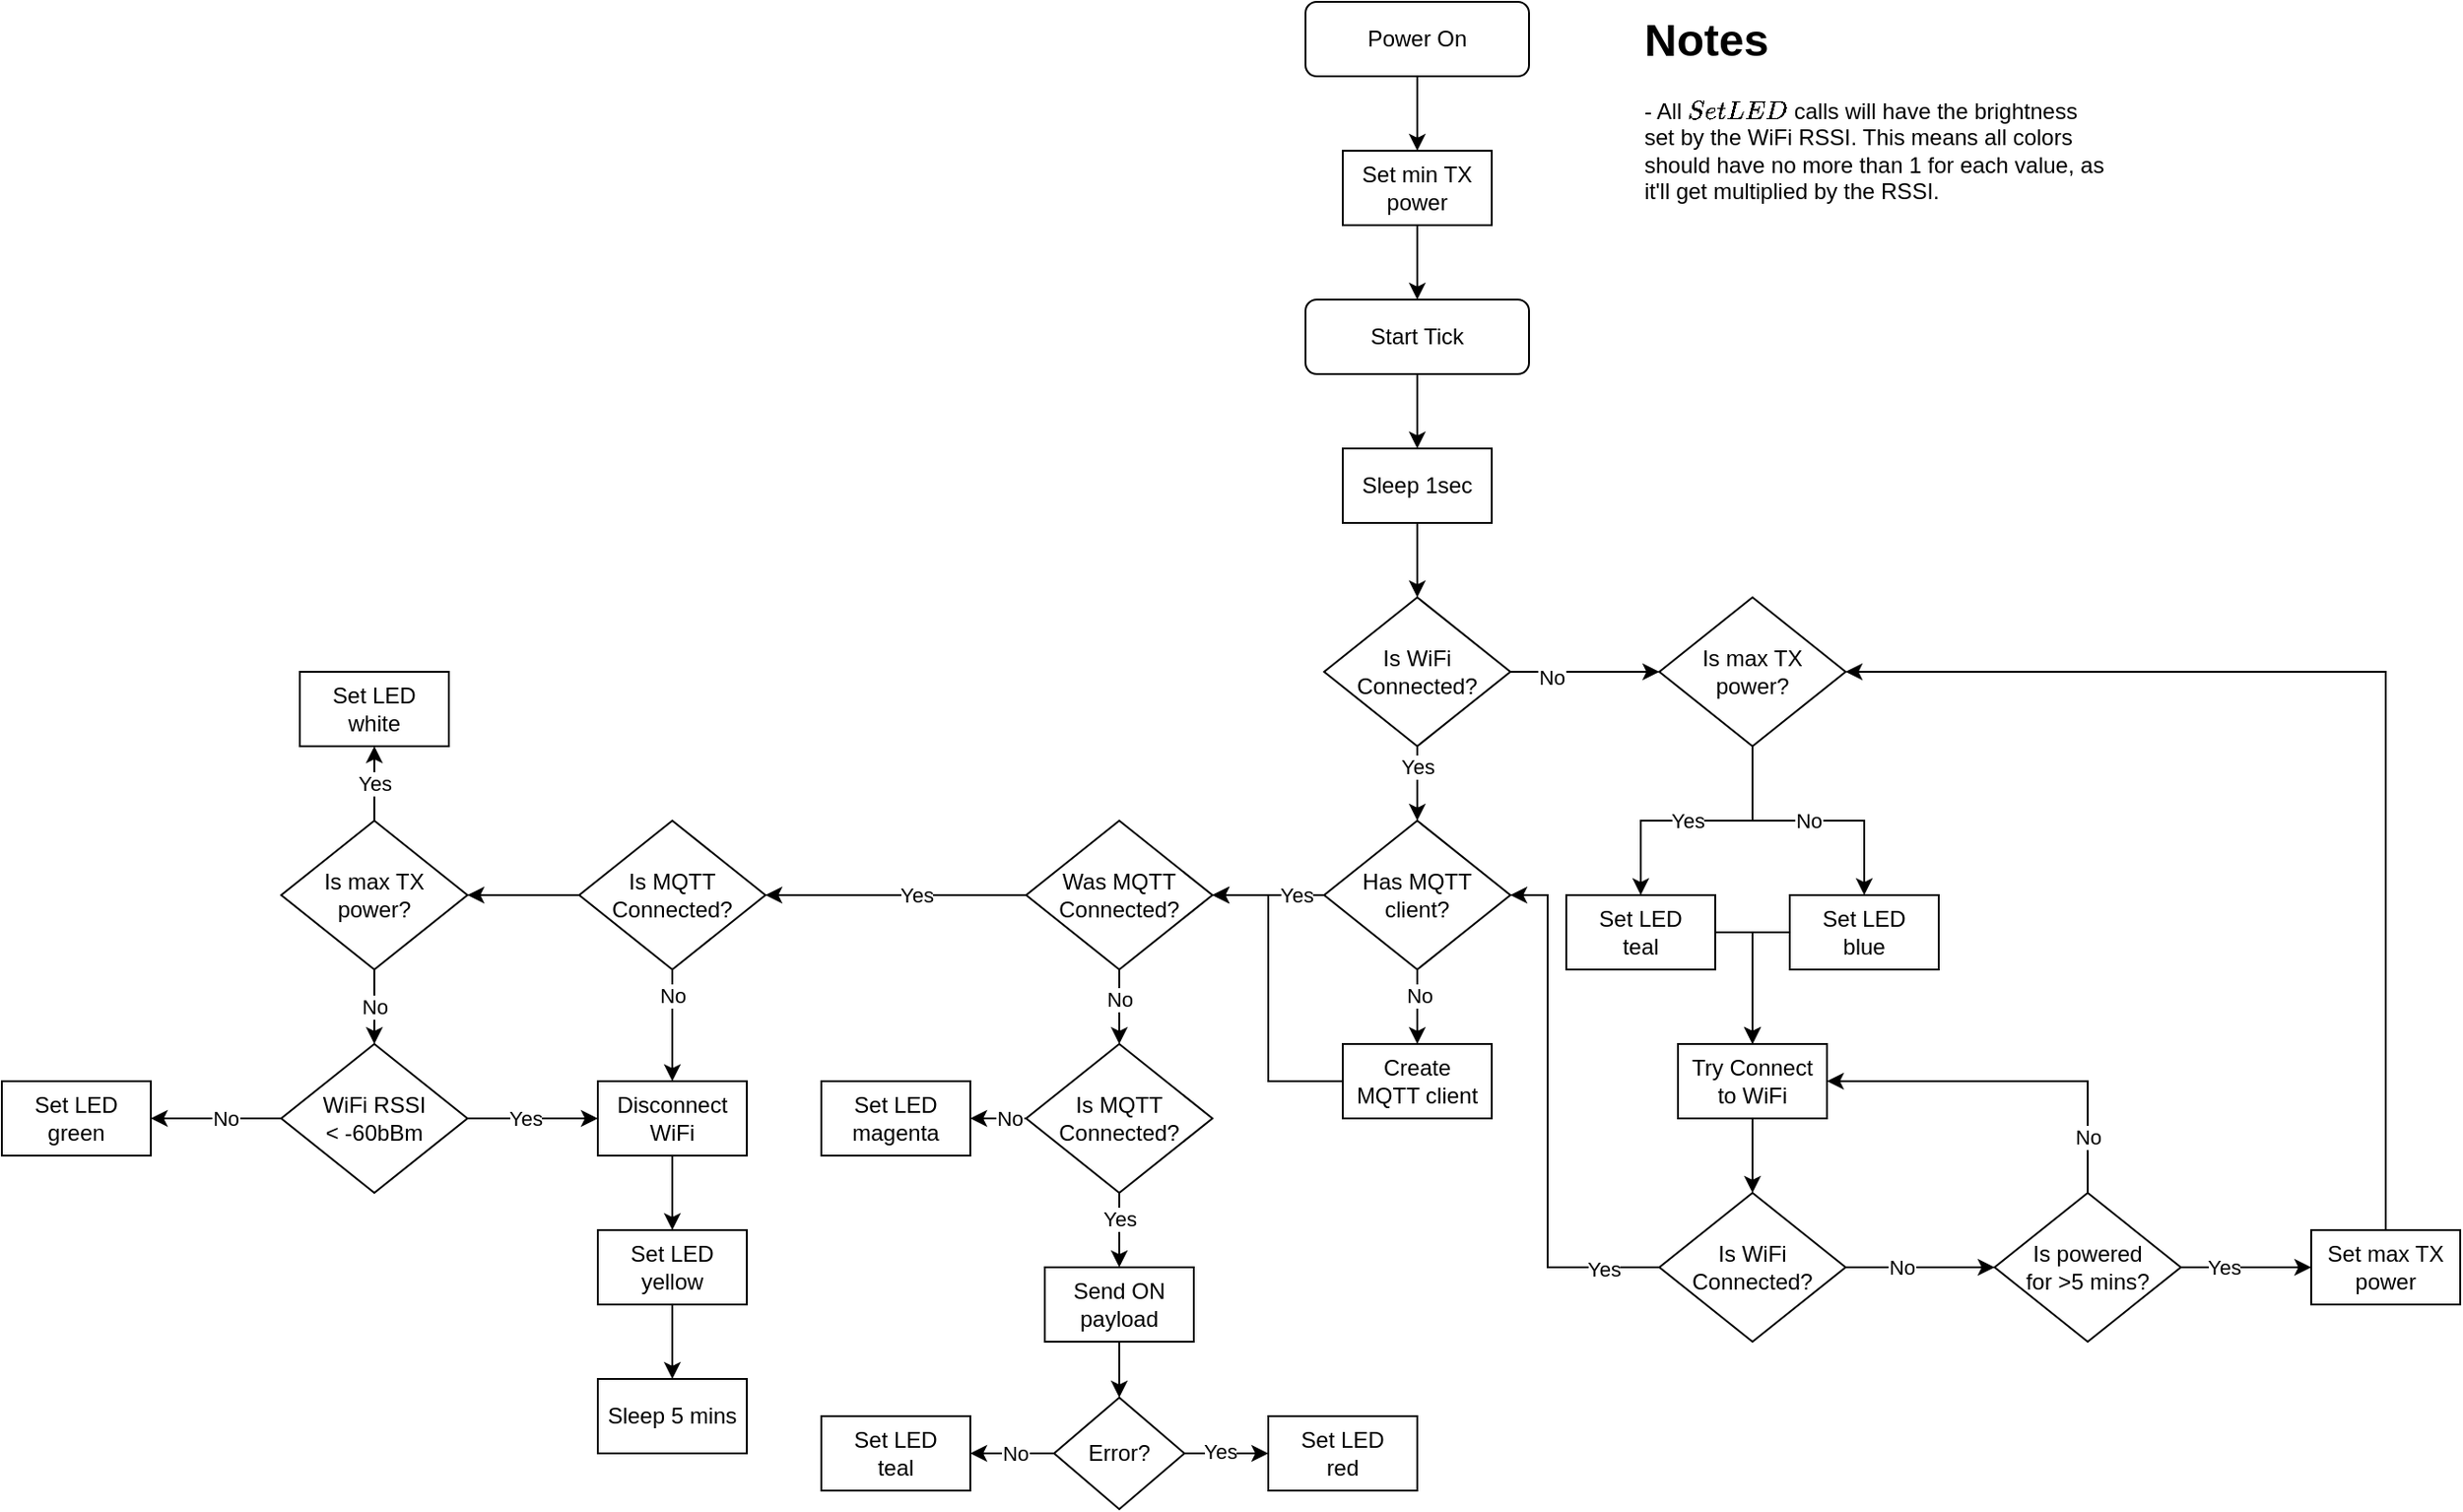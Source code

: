 <mxfile version="24.8.4">
  <diagram id="C5RBs43oDa-KdzZeNtuy" name="Page-1">
    <mxGraphModel dx="699" dy="647" grid="1" gridSize="10" guides="1" tooltips="1" connect="1" arrows="1" fold="1" page="1" pageScale="1" pageWidth="1600" pageHeight="1200" math="0" shadow="0">
      <root>
        <mxCell id="WIyWlLk6GJQsqaUBKTNV-0" />
        <mxCell id="WIyWlLk6GJQsqaUBKTNV-1" parent="WIyWlLk6GJQsqaUBKTNV-0" />
        <mxCell id="Z2-CFZTCciD8Wmbbkiqx-13" style="edgeStyle=orthogonalEdgeStyle;rounded=0;orthogonalLoop=1;jettySize=auto;html=1;entryX=0.5;entryY=0;entryDx=0;entryDy=0;" parent="WIyWlLk6GJQsqaUBKTNV-1" source="WIyWlLk6GJQsqaUBKTNV-3" target="Z2-CFZTCciD8Wmbbkiqx-12" edge="1">
          <mxGeometry relative="1" as="geometry" />
        </mxCell>
        <mxCell id="WIyWlLk6GJQsqaUBKTNV-3" value="&lt;div&gt;Power On&lt;/div&gt;" style="rounded=1;whiteSpace=wrap;html=1;fontSize=12;glass=0;strokeWidth=1;shadow=0;" parent="WIyWlLk6GJQsqaUBKTNV-1" vertex="1">
          <mxGeometry x="740" y="40" width="120" height="40" as="geometry" />
        </mxCell>
        <mxCell id="Z2-CFZTCciD8Wmbbkiqx-90" style="edgeStyle=orthogonalEdgeStyle;rounded=0;orthogonalLoop=1;jettySize=auto;html=1;exitX=0.5;exitY=1;exitDx=0;exitDy=0;entryX=0.5;entryY=0;entryDx=0;entryDy=0;" parent="WIyWlLk6GJQsqaUBKTNV-1" source="Z2-CFZTCciD8Wmbbkiqx-12" target="Z2-CFZTCciD8Wmbbkiqx-86" edge="1">
          <mxGeometry relative="1" as="geometry">
            <mxPoint x="800" y="240" as="targetPoint" />
          </mxGeometry>
        </mxCell>
        <mxCell id="Z2-CFZTCciD8Wmbbkiqx-12" value="Set min TX power" style="rounded=0;whiteSpace=wrap;html=1;" parent="WIyWlLk6GJQsqaUBKTNV-1" vertex="1">
          <mxGeometry x="760" y="120" width="80" height="40" as="geometry" />
        </mxCell>
        <mxCell id="Z2-CFZTCciD8Wmbbkiqx-36" style="edgeStyle=orthogonalEdgeStyle;rounded=0;orthogonalLoop=1;jettySize=auto;html=1;exitX=0.5;exitY=1;exitDx=0;exitDy=0;entryX=0.5;entryY=0;entryDx=0;entryDy=0;" parent="WIyWlLk6GJQsqaUBKTNV-1" source="Z2-CFZTCciD8Wmbbkiqx-3" target="Z2-CFZTCciD8Wmbbkiqx-126" edge="1">
          <mxGeometry relative="1" as="geometry">
            <mxPoint x="450.095" y="650" as="targetPoint" />
          </mxGeometry>
        </mxCell>
        <mxCell id="Z2-CFZTCciD8Wmbbkiqx-41" value="Yes" style="edgeLabel;html=1;align=center;verticalAlign=middle;resizable=0;points=[];" parent="Z2-CFZTCciD8Wmbbkiqx-36" vertex="1" connectable="0">
          <mxGeometry x="-0.589" y="-2" relative="1" as="geometry">
            <mxPoint x="2" y="3" as="offset" />
          </mxGeometry>
        </mxCell>
        <mxCell id="Z2-CFZTCciD8Wmbbkiqx-84" style="edgeStyle=orthogonalEdgeStyle;rounded=0;orthogonalLoop=1;jettySize=auto;html=1;exitX=1;exitY=0.5;exitDx=0;exitDy=0;entryX=0;entryY=0.5;entryDx=0;entryDy=0;" parent="WIyWlLk6GJQsqaUBKTNV-1" source="Z2-CFZTCciD8Wmbbkiqx-3" target="Z2-CFZTCciD8Wmbbkiqx-85" edge="1">
          <mxGeometry relative="1" as="geometry">
            <mxPoint x="970" y="390" as="targetPoint" />
          </mxGeometry>
        </mxCell>
        <mxCell id="Z2-CFZTCciD8Wmbbkiqx-92" value="No" style="edgeLabel;html=1;align=center;verticalAlign=middle;resizable=0;points=[];" parent="Z2-CFZTCciD8Wmbbkiqx-84" vertex="1" connectable="0">
          <mxGeometry x="-0.462" y="-3" relative="1" as="geometry">
            <mxPoint as="offset" />
          </mxGeometry>
        </mxCell>
        <mxCell id="Z2-CFZTCciD8Wmbbkiqx-3" value="&lt;div&gt;Is WiFi&lt;/div&gt;&lt;div&gt;Connected?&lt;br&gt;&lt;/div&gt;" style="rhombus;whiteSpace=wrap;html=1;" parent="WIyWlLk6GJQsqaUBKTNV-1" vertex="1">
          <mxGeometry x="750" y="360" width="100" height="80" as="geometry" />
        </mxCell>
        <mxCell id="Z2-CFZTCciD8Wmbbkiqx-17" style="edgeStyle=orthogonalEdgeStyle;rounded=0;orthogonalLoop=1;jettySize=auto;html=1;entryX=0.5;entryY=0;entryDx=0;entryDy=0;" parent="WIyWlLk6GJQsqaUBKTNV-1" source="Z2-CFZTCciD8Wmbbkiqx-9" target="Z2-CFZTCciD8Wmbbkiqx-18" edge="1">
          <mxGeometry relative="1" as="geometry">
            <mxPoint x="740" y="790" as="targetPoint" />
          </mxGeometry>
        </mxCell>
        <mxCell id="Z2-CFZTCciD8Wmbbkiqx-9" value="&lt;div&gt;Try Connect&lt;/div&gt;&lt;div&gt;to WiFi&lt;br&gt;&lt;/div&gt;" style="rounded=0;whiteSpace=wrap;html=1;" parent="WIyWlLk6GJQsqaUBKTNV-1" vertex="1">
          <mxGeometry x="940" y="600" width="80" height="40" as="geometry" />
        </mxCell>
        <mxCell id="Z2-CFZTCciD8Wmbbkiqx-32" style="edgeStyle=orthogonalEdgeStyle;rounded=0;orthogonalLoop=1;jettySize=auto;html=1;exitX=1;exitY=0.5;exitDx=0;exitDy=0;entryX=0;entryY=0.5;entryDx=0;entryDy=0;" parent="WIyWlLk6GJQsqaUBKTNV-1" source="Z2-CFZTCciD8Wmbbkiqx-18" target="Z2-CFZTCciD8Wmbbkiqx-23" edge="1">
          <mxGeometry relative="1" as="geometry">
            <mxPoint x="790" y="899.76" as="sourcePoint" />
            <mxPoint x="855" y="899.76" as="targetPoint" />
          </mxGeometry>
        </mxCell>
        <mxCell id="Z2-CFZTCciD8Wmbbkiqx-33" value="No" style="edgeLabel;html=1;align=center;verticalAlign=middle;resizable=0;points=[];" parent="Z2-CFZTCciD8Wmbbkiqx-32" vertex="1" connectable="0">
          <mxGeometry x="-0.155" relative="1" as="geometry">
            <mxPoint x="-4" as="offset" />
          </mxGeometry>
        </mxCell>
        <mxCell id="Z2-CFZTCciD8Wmbbkiqx-39" style="edgeStyle=orthogonalEdgeStyle;rounded=0;orthogonalLoop=1;jettySize=auto;html=1;entryX=1;entryY=0.5;entryDx=0;entryDy=0;" parent="WIyWlLk6GJQsqaUBKTNV-1" source="Z2-CFZTCciD8Wmbbkiqx-18" target="Z2-CFZTCciD8Wmbbkiqx-126" edge="1">
          <mxGeometry relative="1" as="geometry">
            <mxPoint x="450" y="720" as="targetPoint" />
            <Array as="points">
              <mxPoint x="870" y="720" />
              <mxPoint x="870" y="520" />
            </Array>
          </mxGeometry>
        </mxCell>
        <mxCell id="Z2-CFZTCciD8Wmbbkiqx-40" value="Yes" style="edgeLabel;html=1;align=center;verticalAlign=middle;resizable=0;points=[];" parent="Z2-CFZTCciD8Wmbbkiqx-39" vertex="1" connectable="0">
          <mxGeometry x="0.148" y="2" relative="1" as="geometry">
            <mxPoint x="32" y="101" as="offset" />
          </mxGeometry>
        </mxCell>
        <mxCell id="Z2-CFZTCciD8Wmbbkiqx-18" value="&lt;div&gt;Is WiFi&lt;/div&gt;&lt;div&gt;Connected?&lt;br&gt;&lt;/div&gt;" style="rhombus;whiteSpace=wrap;html=1;" parent="WIyWlLk6GJQsqaUBKTNV-1" vertex="1">
          <mxGeometry x="930" y="680" width="100" height="80" as="geometry" />
        </mxCell>
        <mxCell id="Z2-CFZTCciD8Wmbbkiqx-35" style="edgeStyle=orthogonalEdgeStyle;rounded=0;orthogonalLoop=1;jettySize=auto;html=1;exitX=0.5;exitY=0;exitDx=0;exitDy=0;entryX=1;entryY=0.5;entryDx=0;entryDy=0;" parent="WIyWlLk6GJQsqaUBKTNV-1" source="Z2-CFZTCciD8Wmbbkiqx-21" target="Z2-CFZTCciD8Wmbbkiqx-85" edge="1">
          <mxGeometry relative="1" as="geometry">
            <mxPoint x="905" y="700" as="targetPoint" />
            <Array as="points">
              <mxPoint x="1320" y="400" />
            </Array>
          </mxGeometry>
        </mxCell>
        <mxCell id="Z2-CFZTCciD8Wmbbkiqx-21" value="Set max TX power" style="rounded=0;whiteSpace=wrap;html=1;" parent="WIyWlLk6GJQsqaUBKTNV-1" vertex="1">
          <mxGeometry x="1280" y="700" width="80" height="40" as="geometry" />
        </mxCell>
        <mxCell id="Z2-CFZTCciD8Wmbbkiqx-28" style="edgeStyle=orthogonalEdgeStyle;rounded=0;orthogonalLoop=1;jettySize=auto;html=1;exitX=0.5;exitY=0;exitDx=0;exitDy=0;entryX=1;entryY=0.5;entryDx=0;entryDy=0;" parent="WIyWlLk6GJQsqaUBKTNV-1" source="Z2-CFZTCciD8Wmbbkiqx-23" target="Z2-CFZTCciD8Wmbbkiqx-9" edge="1">
          <mxGeometry relative="1" as="geometry" />
        </mxCell>
        <mxCell id="Z2-CFZTCciD8Wmbbkiqx-29" value="No" style="edgeLabel;html=1;align=center;verticalAlign=middle;resizable=0;points=[];" parent="Z2-CFZTCciD8Wmbbkiqx-28" vertex="1" connectable="0">
          <mxGeometry x="-0.601" y="1" relative="1" as="geometry">
            <mxPoint x="1" y="10" as="offset" />
          </mxGeometry>
        </mxCell>
        <mxCell id="Z2-CFZTCciD8Wmbbkiqx-30" style="edgeStyle=orthogonalEdgeStyle;rounded=0;orthogonalLoop=1;jettySize=auto;html=1;exitX=1;exitY=0.5;exitDx=0;exitDy=0;entryX=0;entryY=0.5;entryDx=0;entryDy=0;" parent="WIyWlLk6GJQsqaUBKTNV-1" source="Z2-CFZTCciD8Wmbbkiqx-23" target="Z2-CFZTCciD8Wmbbkiqx-21" edge="1">
          <mxGeometry relative="1" as="geometry">
            <mxPoint x="1240" y="700" as="targetPoint" />
          </mxGeometry>
        </mxCell>
        <mxCell id="Z2-CFZTCciD8Wmbbkiqx-31" value="Yes" style="edgeLabel;html=1;align=center;verticalAlign=middle;resizable=0;points=[];" parent="Z2-CFZTCciD8Wmbbkiqx-30" vertex="1" connectable="0">
          <mxGeometry x="-0.364" y="-1" relative="1" as="geometry">
            <mxPoint y="-1" as="offset" />
          </mxGeometry>
        </mxCell>
        <mxCell id="Z2-CFZTCciD8Wmbbkiqx-23" value="&lt;div&gt;Is powered&lt;/div&gt;&lt;div&gt;for &amp;gt;5 mins?&lt;br&gt;&lt;/div&gt;" style="rhombus;whiteSpace=wrap;html=1;" parent="WIyWlLk6GJQsqaUBKTNV-1" vertex="1">
          <mxGeometry x="1110" y="680" width="100" height="80" as="geometry" />
        </mxCell>
        <mxCell id="Z2-CFZTCciD8Wmbbkiqx-61" style="edgeStyle=orthogonalEdgeStyle;rounded=0;orthogonalLoop=1;jettySize=auto;html=1;exitX=0;exitY=0.5;exitDx=0;exitDy=0;entryX=1;entryY=0.5;entryDx=0;entryDy=0;" parent="WIyWlLk6GJQsqaUBKTNV-1" source="Z2-CFZTCciD8Wmbbkiqx-38" target="Z2-CFZTCciD8Wmbbkiqx-60" edge="1">
          <mxGeometry relative="1" as="geometry">
            <Array as="points">
              <mxPoint x="510" y="520" />
              <mxPoint x="510" y="520" />
            </Array>
          </mxGeometry>
        </mxCell>
        <mxCell id="Z2-CFZTCciD8Wmbbkiqx-62" value="Yes" style="edgeLabel;html=1;align=center;verticalAlign=middle;resizable=0;points=[];" parent="Z2-CFZTCciD8Wmbbkiqx-61" vertex="1" connectable="0">
          <mxGeometry x="-0.337" y="-1" relative="1" as="geometry">
            <mxPoint x="-13" y="1" as="offset" />
          </mxGeometry>
        </mxCell>
        <mxCell id="Z2-CFZTCciD8Wmbbkiqx-109" style="edgeStyle=orthogonalEdgeStyle;rounded=0;orthogonalLoop=1;jettySize=auto;html=1;exitX=0.5;exitY=1;exitDx=0;exitDy=0;entryX=0.5;entryY=0;entryDx=0;entryDy=0;" parent="WIyWlLk6GJQsqaUBKTNV-1" source="Z2-CFZTCciD8Wmbbkiqx-38" target="Z2-CFZTCciD8Wmbbkiqx-111" edge="1">
          <mxGeometry relative="1" as="geometry">
            <mxPoint x="629.826" y="600" as="targetPoint" />
          </mxGeometry>
        </mxCell>
        <mxCell id="Z2-CFZTCciD8Wmbbkiqx-110" value="No" style="edgeLabel;html=1;align=center;verticalAlign=middle;resizable=0;points=[];" parent="Z2-CFZTCciD8Wmbbkiqx-109" vertex="1" connectable="0">
          <mxGeometry x="-0.215" y="1" relative="1" as="geometry">
            <mxPoint x="-1" as="offset" />
          </mxGeometry>
        </mxCell>
        <mxCell id="Z2-CFZTCciD8Wmbbkiqx-38" value="&lt;div&gt;Was MQTT&lt;/div&gt;&lt;div&gt;Connected?&lt;br&gt;&lt;/div&gt;" style="rhombus;whiteSpace=wrap;html=1;" parent="WIyWlLk6GJQsqaUBKTNV-1" vertex="1">
          <mxGeometry x="590" y="480" width="100" height="80" as="geometry" />
        </mxCell>
        <mxCell id="Z2-CFZTCciD8Wmbbkiqx-66" style="edgeStyle=orthogonalEdgeStyle;rounded=0;orthogonalLoop=1;jettySize=auto;html=1;exitX=0.5;exitY=1;exitDx=0;exitDy=0;entryX=0.5;entryY=0;entryDx=0;entryDy=0;" parent="WIyWlLk6GJQsqaUBKTNV-1" source="Z2-CFZTCciD8Wmbbkiqx-60" target="Z2-CFZTCciD8Wmbbkiqx-65" edge="1">
          <mxGeometry relative="1" as="geometry">
            <mxPoint x="410" y="580" as="sourcePoint" />
            <mxPoint x="370" y="580" as="targetPoint" />
            <Array as="points">
              <mxPoint x="400" y="580" />
              <mxPoint x="400" y="580" />
            </Array>
          </mxGeometry>
        </mxCell>
        <mxCell id="Z2-CFZTCciD8Wmbbkiqx-107" value="No" style="edgeLabel;html=1;align=center;verticalAlign=middle;resizable=0;points=[];" parent="Z2-CFZTCciD8Wmbbkiqx-66" vertex="1" connectable="0">
          <mxGeometry x="-0.685" y="-1" relative="1" as="geometry">
            <mxPoint x="1" y="4" as="offset" />
          </mxGeometry>
        </mxCell>
        <mxCell id="i-VWczRhdi5ESSvkI8I1-12" style="edgeStyle=orthogonalEdgeStyle;rounded=0;orthogonalLoop=1;jettySize=auto;html=1;exitX=0;exitY=0.5;exitDx=0;exitDy=0;entryX=1;entryY=0.5;entryDx=0;entryDy=0;" edge="1" parent="WIyWlLk6GJQsqaUBKTNV-1" source="Z2-CFZTCciD8Wmbbkiqx-60" target="i-VWczRhdi5ESSvkI8I1-0">
          <mxGeometry relative="1" as="geometry" />
        </mxCell>
        <mxCell id="Z2-CFZTCciD8Wmbbkiqx-60" value="&lt;div&gt;Is MQTT&lt;/div&gt;&lt;div&gt;Connected?&lt;br&gt;&lt;/div&gt;" style="rhombus;whiteSpace=wrap;html=1;" parent="WIyWlLk6GJQsqaUBKTNV-1" vertex="1">
          <mxGeometry x="350" y="480" width="100" height="80" as="geometry" />
        </mxCell>
        <mxCell id="Z2-CFZTCciD8Wmbbkiqx-72" style="edgeStyle=orthogonalEdgeStyle;rounded=0;orthogonalLoop=1;jettySize=auto;html=1;entryX=0.5;entryY=0;entryDx=0;entryDy=0;" parent="WIyWlLk6GJQsqaUBKTNV-1" source="Z2-CFZTCciD8Wmbbkiqx-65" target="Z2-CFZTCciD8Wmbbkiqx-120" edge="1">
          <mxGeometry relative="1" as="geometry" />
        </mxCell>
        <mxCell id="Z2-CFZTCciD8Wmbbkiqx-65" value="&lt;div&gt;Disconnect&lt;/div&gt;&lt;div&gt;WiFi&lt;br&gt;&lt;/div&gt;" style="rounded=0;whiteSpace=wrap;html=1;" parent="WIyWlLk6GJQsqaUBKTNV-1" vertex="1">
          <mxGeometry x="360" y="620" width="80" height="40" as="geometry" />
        </mxCell>
        <mxCell id="Z2-CFZTCciD8Wmbbkiqx-71" value="Sleep 5 mins" style="rounded=0;whiteSpace=wrap;html=1;" parent="WIyWlLk6GJQsqaUBKTNV-1" vertex="1">
          <mxGeometry x="360" y="780" width="80" height="40" as="geometry" />
        </mxCell>
        <mxCell id="Z2-CFZTCciD8Wmbbkiqx-93" style="edgeStyle=orthogonalEdgeStyle;rounded=0;orthogonalLoop=1;jettySize=auto;html=1;entryX=0.5;entryY=0;entryDx=0;entryDy=0;exitX=0.5;exitY=1;exitDx=0;exitDy=0;" parent="WIyWlLk6GJQsqaUBKTNV-1" source="Z2-CFZTCciD8Wmbbkiqx-85" target="Z2-CFZTCciD8Wmbbkiqx-94" edge="1">
          <mxGeometry relative="1" as="geometry">
            <mxPoint x="1120" y="440" as="targetPoint" />
            <Array as="points">
              <mxPoint x="980" y="480" />
              <mxPoint x="1040" y="480" />
            </Array>
          </mxGeometry>
        </mxCell>
        <mxCell id="Z2-CFZTCciD8Wmbbkiqx-97" value="No" style="edgeLabel;html=1;align=center;verticalAlign=middle;resizable=0;points=[];" parent="Z2-CFZTCciD8Wmbbkiqx-93" vertex="1" connectable="0">
          <mxGeometry x="-0.749" y="-2" relative="1" as="geometry">
            <mxPoint x="32" y="22" as="offset" />
          </mxGeometry>
        </mxCell>
        <mxCell id="Z2-CFZTCciD8Wmbbkiqx-96" style="edgeStyle=orthogonalEdgeStyle;rounded=0;orthogonalLoop=1;jettySize=auto;html=1;exitX=0.5;exitY=1;exitDx=0;exitDy=0;entryX=0.5;entryY=0;entryDx=0;entryDy=0;" parent="WIyWlLk6GJQsqaUBKTNV-1" source="Z2-CFZTCciD8Wmbbkiqx-85" target="Z2-CFZTCciD8Wmbbkiqx-95" edge="1">
          <mxGeometry relative="1" as="geometry">
            <Array as="points">
              <mxPoint x="980" y="480" />
              <mxPoint x="920" y="480" />
            </Array>
          </mxGeometry>
        </mxCell>
        <mxCell id="Z2-CFZTCciD8Wmbbkiqx-98" value="Yes" style="edgeLabel;html=1;align=center;verticalAlign=middle;resizable=0;points=[];" parent="Z2-CFZTCciD8Wmbbkiqx-96" vertex="1" connectable="0">
          <mxGeometry x="-0.584" y="1" relative="1" as="geometry">
            <mxPoint x="-36" y="11" as="offset" />
          </mxGeometry>
        </mxCell>
        <mxCell id="Z2-CFZTCciD8Wmbbkiqx-85" value="&lt;div&gt;Is max TX&lt;/div&gt;&lt;div&gt;power?&lt;br&gt;&lt;/div&gt;" style="rhombus;whiteSpace=wrap;html=1;" parent="WIyWlLk6GJQsqaUBKTNV-1" vertex="1">
          <mxGeometry x="930" y="360" width="100" height="80" as="geometry" />
        </mxCell>
        <mxCell id="Z2-CFZTCciD8Wmbbkiqx-88" style="edgeStyle=orthogonalEdgeStyle;rounded=0;orthogonalLoop=1;jettySize=auto;html=1;exitX=0.5;exitY=1;exitDx=0;exitDy=0;entryX=0.5;entryY=0;entryDx=0;entryDy=0;" parent="WIyWlLk6GJQsqaUBKTNV-1" source="Z2-CFZTCciD8Wmbbkiqx-81" target="Z2-CFZTCciD8Wmbbkiqx-3" edge="1">
          <mxGeometry relative="1" as="geometry" />
        </mxCell>
        <mxCell id="Z2-CFZTCciD8Wmbbkiqx-81" value="Sleep 1sec" style="rounded=0;whiteSpace=wrap;html=1;" parent="WIyWlLk6GJQsqaUBKTNV-1" vertex="1">
          <mxGeometry x="760" y="280" width="80" height="40" as="geometry" />
        </mxCell>
        <mxCell id="Z2-CFZTCciD8Wmbbkiqx-87" style="edgeStyle=orthogonalEdgeStyle;rounded=0;orthogonalLoop=1;jettySize=auto;html=1;exitX=0.5;exitY=1;exitDx=0;exitDy=0;entryX=0.5;entryY=0;entryDx=0;entryDy=0;" parent="WIyWlLk6GJQsqaUBKTNV-1" source="Z2-CFZTCciD8Wmbbkiqx-86" target="Z2-CFZTCciD8Wmbbkiqx-81" edge="1">
          <mxGeometry relative="1" as="geometry" />
        </mxCell>
        <mxCell id="Z2-CFZTCciD8Wmbbkiqx-86" value="&lt;div&gt;Start Tick&lt;/div&gt;" style="rounded=1;whiteSpace=wrap;html=1;fontSize=12;glass=0;strokeWidth=1;shadow=0;gradientColor=none;" parent="WIyWlLk6GJQsqaUBKTNV-1" vertex="1">
          <mxGeometry x="740" y="200" width="120" height="40" as="geometry" />
        </mxCell>
        <mxCell id="Z2-CFZTCciD8Wmbbkiqx-101" style="edgeStyle=orthogonalEdgeStyle;rounded=0;orthogonalLoop=1;jettySize=auto;html=1;exitX=0;exitY=0.5;exitDx=0;exitDy=0;entryX=0.5;entryY=0;entryDx=0;entryDy=0;" parent="WIyWlLk6GJQsqaUBKTNV-1" source="Z2-CFZTCciD8Wmbbkiqx-94" target="Z2-CFZTCciD8Wmbbkiqx-9" edge="1">
          <mxGeometry relative="1" as="geometry" />
        </mxCell>
        <mxCell id="Z2-CFZTCciD8Wmbbkiqx-94" value="&lt;div&gt;Set LED&lt;/div&gt;&lt;div&gt;blue&lt;br&gt;&lt;/div&gt;" style="rounded=0;whiteSpace=wrap;html=1;" parent="WIyWlLk6GJQsqaUBKTNV-1" vertex="1">
          <mxGeometry x="1000" y="520" width="80" height="40" as="geometry" />
        </mxCell>
        <mxCell id="Z2-CFZTCciD8Wmbbkiqx-99" style="edgeStyle=orthogonalEdgeStyle;rounded=0;orthogonalLoop=1;jettySize=auto;html=1;exitX=1;exitY=0.5;exitDx=0;exitDy=0;entryX=0.5;entryY=0;entryDx=0;entryDy=0;" parent="WIyWlLk6GJQsqaUBKTNV-1" source="Z2-CFZTCciD8Wmbbkiqx-95" target="Z2-CFZTCciD8Wmbbkiqx-9" edge="1">
          <mxGeometry relative="1" as="geometry" />
        </mxCell>
        <mxCell id="Z2-CFZTCciD8Wmbbkiqx-95" value="&lt;div&gt;Set LED&lt;/div&gt;&lt;div&gt;teal&lt;br&gt;&lt;/div&gt;" style="rounded=0;whiteSpace=wrap;html=1;" parent="WIyWlLk6GJQsqaUBKTNV-1" vertex="1">
          <mxGeometry x="880" y="520" width="80" height="40" as="geometry" />
        </mxCell>
        <mxCell id="Z2-CFZTCciD8Wmbbkiqx-118" style="edgeStyle=orthogonalEdgeStyle;rounded=0;orthogonalLoop=1;jettySize=auto;html=1;exitX=0.5;exitY=1;exitDx=0;exitDy=0;entryX=0.5;entryY=0;entryDx=0;entryDy=0;" parent="WIyWlLk6GJQsqaUBKTNV-1" source="Z2-CFZTCciD8Wmbbkiqx-108" target="Z2-CFZTCciD8Wmbbkiqx-133" edge="1">
          <mxGeometry relative="1" as="geometry" />
        </mxCell>
        <mxCell id="Z2-CFZTCciD8Wmbbkiqx-108" value="&lt;div&gt;Send ON&lt;/div&gt;&lt;div&gt;payload&lt;br&gt;&lt;/div&gt;" style="rounded=0;whiteSpace=wrap;html=1;" parent="WIyWlLk6GJQsqaUBKTNV-1" vertex="1">
          <mxGeometry x="600" y="720" width="80" height="40" as="geometry" />
        </mxCell>
        <mxCell id="Z2-CFZTCciD8Wmbbkiqx-112" style="edgeStyle=orthogonalEdgeStyle;rounded=0;orthogonalLoop=1;jettySize=auto;html=1;entryX=1;entryY=0.5;entryDx=0;entryDy=0;" parent="WIyWlLk6GJQsqaUBKTNV-1" source="Z2-CFZTCciD8Wmbbkiqx-111" target="Z2-CFZTCciD8Wmbbkiqx-114" edge="1">
          <mxGeometry relative="1" as="geometry">
            <mxPoint x="480" y="640" as="targetPoint" />
          </mxGeometry>
        </mxCell>
        <mxCell id="Z2-CFZTCciD8Wmbbkiqx-113" value="No" style="edgeLabel;html=1;align=center;verticalAlign=middle;resizable=0;points=[];" parent="Z2-CFZTCciD8Wmbbkiqx-112" vertex="1" connectable="0">
          <mxGeometry x="-0.066" y="1" relative="1" as="geometry">
            <mxPoint x="7" y="1" as="offset" />
          </mxGeometry>
        </mxCell>
        <mxCell id="Z2-CFZTCciD8Wmbbkiqx-115" style="edgeStyle=orthogonalEdgeStyle;rounded=0;orthogonalLoop=1;jettySize=auto;html=1;exitX=0.5;exitY=1;exitDx=0;exitDy=0;entryX=0.5;entryY=0;entryDx=0;entryDy=0;" parent="WIyWlLk6GJQsqaUBKTNV-1" source="Z2-CFZTCciD8Wmbbkiqx-111" target="Z2-CFZTCciD8Wmbbkiqx-108" edge="1">
          <mxGeometry relative="1" as="geometry" />
        </mxCell>
        <mxCell id="Z2-CFZTCciD8Wmbbkiqx-116" value="Yes" style="edgeLabel;html=1;align=center;verticalAlign=middle;resizable=0;points=[];" parent="Z2-CFZTCciD8Wmbbkiqx-115" vertex="1" connectable="0">
          <mxGeometry x="-0.33" relative="1" as="geometry">
            <mxPoint as="offset" />
          </mxGeometry>
        </mxCell>
        <mxCell id="Z2-CFZTCciD8Wmbbkiqx-111" value="&lt;div&gt;Is MQTT&lt;/div&gt;&lt;div&gt;Connected?&lt;br&gt;&lt;/div&gt;" style="rhombus;whiteSpace=wrap;html=1;" parent="WIyWlLk6GJQsqaUBKTNV-1" vertex="1">
          <mxGeometry x="590" y="600" width="100" height="80" as="geometry" />
        </mxCell>
        <mxCell id="Z2-CFZTCciD8Wmbbkiqx-114" value="&lt;div&gt;Set LED&lt;/div&gt;&lt;div&gt;magenta&lt;br&gt;&lt;/div&gt;" style="rounded=0;whiteSpace=wrap;html=1;" parent="WIyWlLk6GJQsqaUBKTNV-1" vertex="1">
          <mxGeometry x="480" y="620" width="80" height="40" as="geometry" />
        </mxCell>
        <mxCell id="Z2-CFZTCciD8Wmbbkiqx-117" value="&lt;div&gt;Set LED&lt;/div&gt;&lt;div&gt;teal&lt;br&gt;&lt;/div&gt;" style="rounded=0;whiteSpace=wrap;html=1;" parent="WIyWlLk6GJQsqaUBKTNV-1" vertex="1">
          <mxGeometry x="480" y="800" width="80" height="40" as="geometry" />
        </mxCell>
        <mxCell id="Z2-CFZTCciD8Wmbbkiqx-119" value="&lt;div&gt;Set LED&lt;/div&gt;&lt;div&gt;green&lt;br&gt;&lt;/div&gt;" style="rounded=0;whiteSpace=wrap;html=1;" parent="WIyWlLk6GJQsqaUBKTNV-1" vertex="1">
          <mxGeometry x="40" y="620" width="80" height="40" as="geometry" />
        </mxCell>
        <mxCell id="Z2-CFZTCciD8Wmbbkiqx-121" style="edgeStyle=orthogonalEdgeStyle;rounded=0;orthogonalLoop=1;jettySize=auto;html=1;exitX=0.5;exitY=1;exitDx=0;exitDy=0;entryX=0.5;entryY=0;entryDx=0;entryDy=0;" parent="WIyWlLk6GJQsqaUBKTNV-1" source="Z2-CFZTCciD8Wmbbkiqx-120" target="Z2-CFZTCciD8Wmbbkiqx-71" edge="1">
          <mxGeometry relative="1" as="geometry" />
        </mxCell>
        <mxCell id="Z2-CFZTCciD8Wmbbkiqx-120" value="&lt;div&gt;Set LED&lt;/div&gt;&lt;div&gt;yellow&lt;br&gt;&lt;/div&gt;" style="rounded=0;whiteSpace=wrap;html=1;" parent="WIyWlLk6GJQsqaUBKTNV-1" vertex="1">
          <mxGeometry x="360" y="700" width="80" height="40" as="geometry" />
        </mxCell>
        <mxCell id="Z2-CFZTCciD8Wmbbkiqx-124" value="&lt;h1 style=&quot;margin-top: 0px;&quot;&gt;Notes&lt;/h1&gt;&lt;div&gt;- All `Set LED` calls will have the brightness set by the WiFi RSSI. This means all colors should have no more than 1 for each value, as it&#39;ll get multiplied by the RSSI.&lt;br&gt;&lt;/div&gt;" style="text;html=1;whiteSpace=wrap;overflow=hidden;rounded=0;" parent="WIyWlLk6GJQsqaUBKTNV-1" vertex="1">
          <mxGeometry x="920" y="40" width="250" height="140" as="geometry" />
        </mxCell>
        <mxCell id="Z2-CFZTCciD8Wmbbkiqx-127" style="edgeStyle=orthogonalEdgeStyle;rounded=0;orthogonalLoop=1;jettySize=auto;html=1;exitX=0;exitY=0.5;exitDx=0;exitDy=0;entryX=1;entryY=0.5;entryDx=0;entryDy=0;" parent="WIyWlLk6GJQsqaUBKTNV-1" source="Z2-CFZTCciD8Wmbbkiqx-126" target="Z2-CFZTCciD8Wmbbkiqx-38" edge="1">
          <mxGeometry relative="1" as="geometry">
            <mxPoint x="790" y="520" as="sourcePoint" />
          </mxGeometry>
        </mxCell>
        <mxCell id="Z2-CFZTCciD8Wmbbkiqx-131" value="Yes" style="edgeLabel;html=1;align=center;verticalAlign=middle;resizable=0;points=[];" parent="Z2-CFZTCciD8Wmbbkiqx-127" vertex="1" connectable="0">
          <mxGeometry x="-0.488" relative="1" as="geometry">
            <mxPoint as="offset" />
          </mxGeometry>
        </mxCell>
        <mxCell id="Z2-CFZTCciD8Wmbbkiqx-129" style="edgeStyle=orthogonalEdgeStyle;rounded=0;orthogonalLoop=1;jettySize=auto;html=1;exitX=0.5;exitY=1;exitDx=0;exitDy=0;entryX=0.5;entryY=0;entryDx=0;entryDy=0;" parent="WIyWlLk6GJQsqaUBKTNV-1" source="Z2-CFZTCciD8Wmbbkiqx-126" target="Z2-CFZTCciD8Wmbbkiqx-128" edge="1">
          <mxGeometry relative="1" as="geometry" />
        </mxCell>
        <mxCell id="Z2-CFZTCciD8Wmbbkiqx-132" value="No" style="edgeLabel;html=1;align=center;verticalAlign=middle;resizable=0;points=[];" parent="Z2-CFZTCciD8Wmbbkiqx-129" vertex="1" connectable="0">
          <mxGeometry x="-0.291" y="1" relative="1" as="geometry">
            <mxPoint as="offset" />
          </mxGeometry>
        </mxCell>
        <mxCell id="Z2-CFZTCciD8Wmbbkiqx-126" value="&lt;div&gt;Has MQTT&lt;/div&gt;&lt;div&gt;client?&lt;br&gt;&lt;/div&gt;" style="rhombus;whiteSpace=wrap;html=1;" parent="WIyWlLk6GJQsqaUBKTNV-1" vertex="1">
          <mxGeometry x="750" y="480" width="100" height="80" as="geometry" />
        </mxCell>
        <mxCell id="Z2-CFZTCciD8Wmbbkiqx-130" style="edgeStyle=orthogonalEdgeStyle;rounded=0;orthogonalLoop=1;jettySize=auto;html=1;exitX=0;exitY=0.5;exitDx=0;exitDy=0;entryX=1;entryY=0.5;entryDx=0;entryDy=0;" parent="WIyWlLk6GJQsqaUBKTNV-1" target="Z2-CFZTCciD8Wmbbkiqx-38" edge="1">
          <mxGeometry relative="1" as="geometry">
            <mxPoint x="800" y="620" as="sourcePoint" />
            <Array as="points">
              <mxPoint x="720" y="620" />
              <mxPoint x="720" y="520" />
            </Array>
          </mxGeometry>
        </mxCell>
        <mxCell id="Z2-CFZTCciD8Wmbbkiqx-128" value="&lt;div&gt;Create&lt;/div&gt;&lt;div&gt;MQTT client&lt;br&gt;&lt;/div&gt;" style="rounded=0;whiteSpace=wrap;html=1;" parent="WIyWlLk6GJQsqaUBKTNV-1" vertex="1">
          <mxGeometry x="760" y="600" width="80" height="40" as="geometry" />
        </mxCell>
        <mxCell id="Z2-CFZTCciD8Wmbbkiqx-134" style="edgeStyle=orthogonalEdgeStyle;rounded=0;orthogonalLoop=1;jettySize=auto;html=1;exitX=0;exitY=0.5;exitDx=0;exitDy=0;entryX=1;entryY=0.5;entryDx=0;entryDy=0;" parent="WIyWlLk6GJQsqaUBKTNV-1" source="Z2-CFZTCciD8Wmbbkiqx-133" target="Z2-CFZTCciD8Wmbbkiqx-117" edge="1">
          <mxGeometry relative="1" as="geometry" />
        </mxCell>
        <mxCell id="Z2-CFZTCciD8Wmbbkiqx-137" value="No" style="edgeLabel;html=1;align=center;verticalAlign=middle;resizable=0;points=[];" parent="Z2-CFZTCciD8Wmbbkiqx-134" vertex="1" connectable="0">
          <mxGeometry x="-0.06" relative="1" as="geometry">
            <mxPoint as="offset" />
          </mxGeometry>
        </mxCell>
        <mxCell id="Z2-CFZTCciD8Wmbbkiqx-136" style="edgeStyle=orthogonalEdgeStyle;rounded=0;orthogonalLoop=1;jettySize=auto;html=1;exitX=1;exitY=0.5;exitDx=0;exitDy=0;entryX=0;entryY=0.5;entryDx=0;entryDy=0;" parent="WIyWlLk6GJQsqaUBKTNV-1" source="Z2-CFZTCciD8Wmbbkiqx-133" target="Z2-CFZTCciD8Wmbbkiqx-135" edge="1">
          <mxGeometry relative="1" as="geometry" />
        </mxCell>
        <mxCell id="Z2-CFZTCciD8Wmbbkiqx-138" value="Yes" style="edgeLabel;html=1;align=center;verticalAlign=middle;resizable=0;points=[];" parent="Z2-CFZTCciD8Wmbbkiqx-136" vertex="1" connectable="0">
          <mxGeometry x="-0.175" y="1" relative="1" as="geometry">
            <mxPoint as="offset" />
          </mxGeometry>
        </mxCell>
        <mxCell id="Z2-CFZTCciD8Wmbbkiqx-133" value="Error?" style="rhombus;whiteSpace=wrap;html=1;" parent="WIyWlLk6GJQsqaUBKTNV-1" vertex="1">
          <mxGeometry x="605" y="790" width="70" height="60" as="geometry" />
        </mxCell>
        <mxCell id="Z2-CFZTCciD8Wmbbkiqx-135" value="&lt;div&gt;Set LED&lt;/div&gt;&lt;div&gt;red&lt;br&gt;&lt;/div&gt;" style="rounded=0;whiteSpace=wrap;html=1;" parent="WIyWlLk6GJQsqaUBKTNV-1" vertex="1">
          <mxGeometry x="720" y="800" width="80" height="40" as="geometry" />
        </mxCell>
        <mxCell id="i-VWczRhdi5ESSvkI8I1-1" style="edgeStyle=orthogonalEdgeStyle;rounded=0;orthogonalLoop=1;jettySize=auto;html=1;exitX=0.5;exitY=0;exitDx=0;exitDy=0;entryX=0.5;entryY=1;entryDx=0;entryDy=0;" edge="1" parent="WIyWlLk6GJQsqaUBKTNV-1" source="i-VWczRhdi5ESSvkI8I1-0" target="i-VWczRhdi5ESSvkI8I1-2">
          <mxGeometry relative="1" as="geometry" />
        </mxCell>
        <mxCell id="i-VWczRhdi5ESSvkI8I1-5" value="Yes" style="edgeLabel;html=1;align=center;verticalAlign=middle;resizable=0;points=[];" vertex="1" connectable="0" parent="i-VWczRhdi5ESSvkI8I1-1">
          <mxGeometry x="-0.039" y="1" relative="1" as="geometry">
            <mxPoint x="1" y="-1" as="offset" />
          </mxGeometry>
        </mxCell>
        <mxCell id="i-VWczRhdi5ESSvkI8I1-3" style="edgeStyle=orthogonalEdgeStyle;rounded=0;orthogonalLoop=1;jettySize=auto;html=1;exitX=0.5;exitY=1;exitDx=0;exitDy=0;entryX=0.5;entryY=0;entryDx=0;entryDy=0;" edge="1" parent="WIyWlLk6GJQsqaUBKTNV-1" source="i-VWczRhdi5ESSvkI8I1-0" target="i-VWczRhdi5ESSvkI8I1-6">
          <mxGeometry relative="1" as="geometry" />
        </mxCell>
        <mxCell id="i-VWczRhdi5ESSvkI8I1-4" value="No" style="edgeLabel;html=1;align=center;verticalAlign=middle;resizable=0;points=[];" vertex="1" connectable="0" parent="i-VWczRhdi5ESSvkI8I1-3">
          <mxGeometry x="0.05" relative="1" as="geometry">
            <mxPoint y="-1" as="offset" />
          </mxGeometry>
        </mxCell>
        <mxCell id="i-VWczRhdi5ESSvkI8I1-0" value="&lt;div&gt;Is max TX&lt;/div&gt;&lt;div&gt;power?&lt;br&gt;&lt;/div&gt;" style="rhombus;whiteSpace=wrap;html=1;" vertex="1" parent="WIyWlLk6GJQsqaUBKTNV-1">
          <mxGeometry x="190" y="480" width="100" height="80" as="geometry" />
        </mxCell>
        <mxCell id="i-VWczRhdi5ESSvkI8I1-2" value="&lt;div&gt;Set LED&lt;/div&gt;&lt;div&gt;white&lt;br&gt;&lt;/div&gt;" style="rounded=0;whiteSpace=wrap;html=1;" vertex="1" parent="WIyWlLk6GJQsqaUBKTNV-1">
          <mxGeometry x="200" y="400" width="80" height="40" as="geometry" />
        </mxCell>
        <mxCell id="i-VWczRhdi5ESSvkI8I1-7" style="edgeStyle=orthogonalEdgeStyle;rounded=0;orthogonalLoop=1;jettySize=auto;html=1;exitX=1;exitY=0.5;exitDx=0;exitDy=0;entryX=0;entryY=0.5;entryDx=0;entryDy=0;" edge="1" parent="WIyWlLk6GJQsqaUBKTNV-1" source="i-VWczRhdi5ESSvkI8I1-6" target="Z2-CFZTCciD8Wmbbkiqx-65">
          <mxGeometry relative="1" as="geometry" />
        </mxCell>
        <mxCell id="i-VWczRhdi5ESSvkI8I1-11" value="Yes" style="edgeLabel;html=1;align=center;verticalAlign=middle;resizable=0;points=[];" vertex="1" connectable="0" parent="i-VWczRhdi5ESSvkI8I1-7">
          <mxGeometry x="-0.732" relative="1" as="geometry">
            <mxPoint x="21" as="offset" />
          </mxGeometry>
        </mxCell>
        <mxCell id="i-VWczRhdi5ESSvkI8I1-13" style="edgeStyle=orthogonalEdgeStyle;rounded=0;orthogonalLoop=1;jettySize=auto;html=1;exitX=0;exitY=0.5;exitDx=0;exitDy=0;entryX=1;entryY=0.5;entryDx=0;entryDy=0;" edge="1" parent="WIyWlLk6GJQsqaUBKTNV-1" source="i-VWczRhdi5ESSvkI8I1-6" target="Z2-CFZTCciD8Wmbbkiqx-119">
          <mxGeometry relative="1" as="geometry" />
        </mxCell>
        <mxCell id="i-VWczRhdi5ESSvkI8I1-14" value="No" style="edgeLabel;html=1;align=center;verticalAlign=middle;resizable=0;points=[];" vertex="1" connectable="0" parent="i-VWczRhdi5ESSvkI8I1-13">
          <mxGeometry x="0.014" relative="1" as="geometry">
            <mxPoint x="5" as="offset" />
          </mxGeometry>
        </mxCell>
        <mxCell id="i-VWczRhdi5ESSvkI8I1-6" value="&lt;div&gt;WiFi RSSI&lt;/div&gt;&lt;div&gt;&amp;lt; -60bBm&lt;br&gt;&lt;/div&gt;" style="rhombus;whiteSpace=wrap;html=1;" vertex="1" parent="WIyWlLk6GJQsqaUBKTNV-1">
          <mxGeometry x="190" y="600" width="100" height="80" as="geometry" />
        </mxCell>
      </root>
    </mxGraphModel>
  </diagram>
</mxfile>
